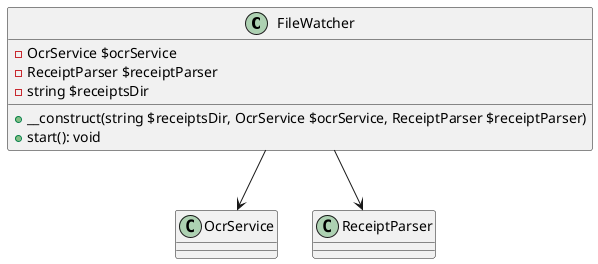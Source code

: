 @startuml

class FileWatcher {
    - OcrService $ocrService
    - ReceiptParser $receiptParser
    - string $receiptsDir
    + __construct(string $receiptsDir, OcrService $ocrService, ReceiptParser $receiptParser)
    + start(): void
}

FileWatcher --> OcrService
FileWatcher --> ReceiptParser

@enduml
